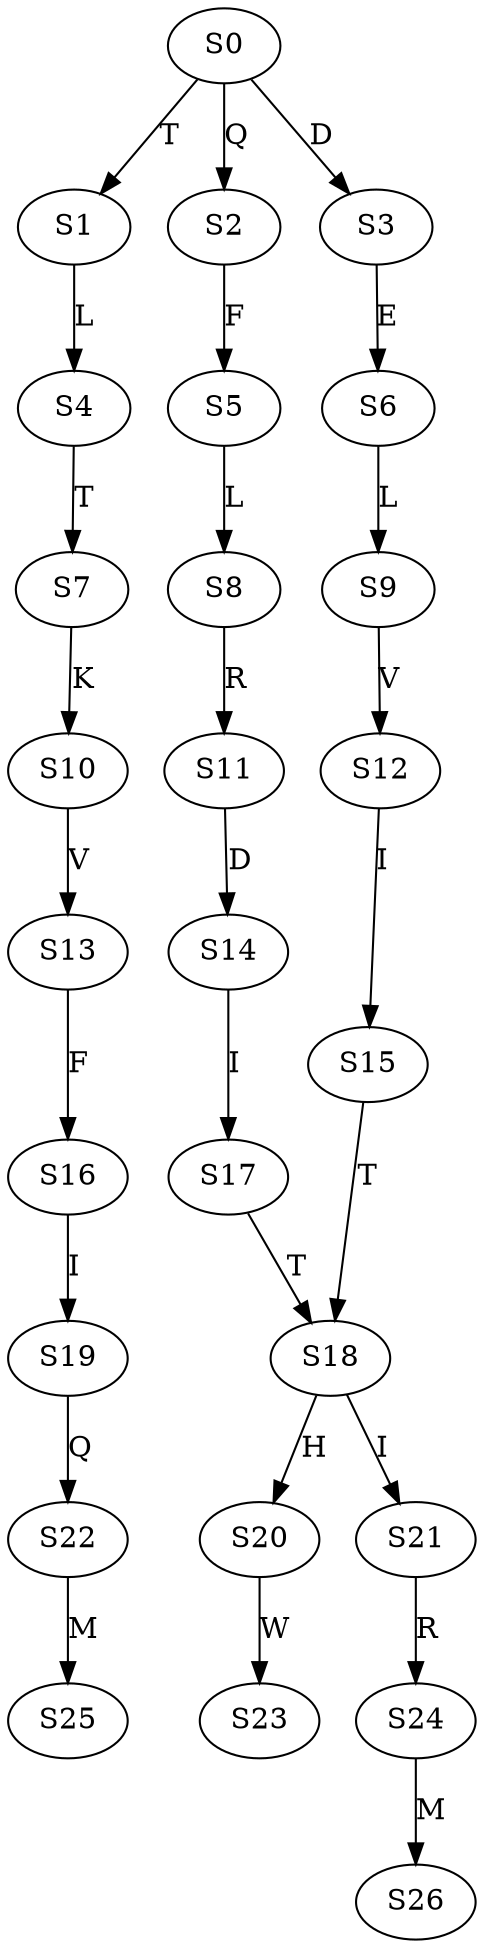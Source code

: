 strict digraph  {
	S0 -> S1 [ label = T ];
	S0 -> S2 [ label = Q ];
	S0 -> S3 [ label = D ];
	S1 -> S4 [ label = L ];
	S2 -> S5 [ label = F ];
	S3 -> S6 [ label = E ];
	S4 -> S7 [ label = T ];
	S5 -> S8 [ label = L ];
	S6 -> S9 [ label = L ];
	S7 -> S10 [ label = K ];
	S8 -> S11 [ label = R ];
	S9 -> S12 [ label = V ];
	S10 -> S13 [ label = V ];
	S11 -> S14 [ label = D ];
	S12 -> S15 [ label = I ];
	S13 -> S16 [ label = F ];
	S14 -> S17 [ label = I ];
	S15 -> S18 [ label = T ];
	S16 -> S19 [ label = I ];
	S17 -> S18 [ label = T ];
	S18 -> S20 [ label = H ];
	S18 -> S21 [ label = I ];
	S19 -> S22 [ label = Q ];
	S20 -> S23 [ label = W ];
	S21 -> S24 [ label = R ];
	S22 -> S25 [ label = M ];
	S24 -> S26 [ label = M ];
}
